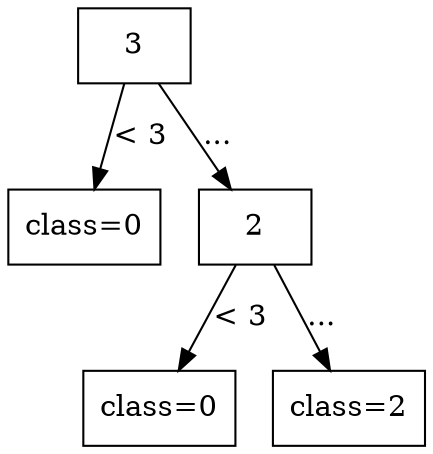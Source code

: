 digraph G {
node [shape=box];

0 [label="3"];

1 [label="class=0"];
2 [label="2"];

0 -> 1 [label="< 3"];
0 -> 2 [label="..."];

3 [label="class=0"];
4 [label="class=2"];

2 -> 3 [label="< 3"];
2 -> 4 [label="..."];

}
